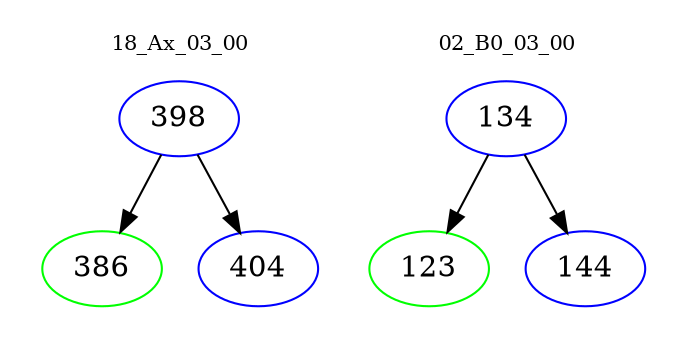 digraph{
subgraph cluster_0 {
color = white
label = "18_Ax_03_00";
fontsize=10;
T0_398 [label="398", color="blue"]
T0_398 -> T0_386 [color="black"]
T0_386 [label="386", color="green"]
T0_398 -> T0_404 [color="black"]
T0_404 [label="404", color="blue"]
}
subgraph cluster_1 {
color = white
label = "02_B0_03_00";
fontsize=10;
T1_134 [label="134", color="blue"]
T1_134 -> T1_123 [color="black"]
T1_123 [label="123", color="green"]
T1_134 -> T1_144 [color="black"]
T1_144 [label="144", color="blue"]
}
}
